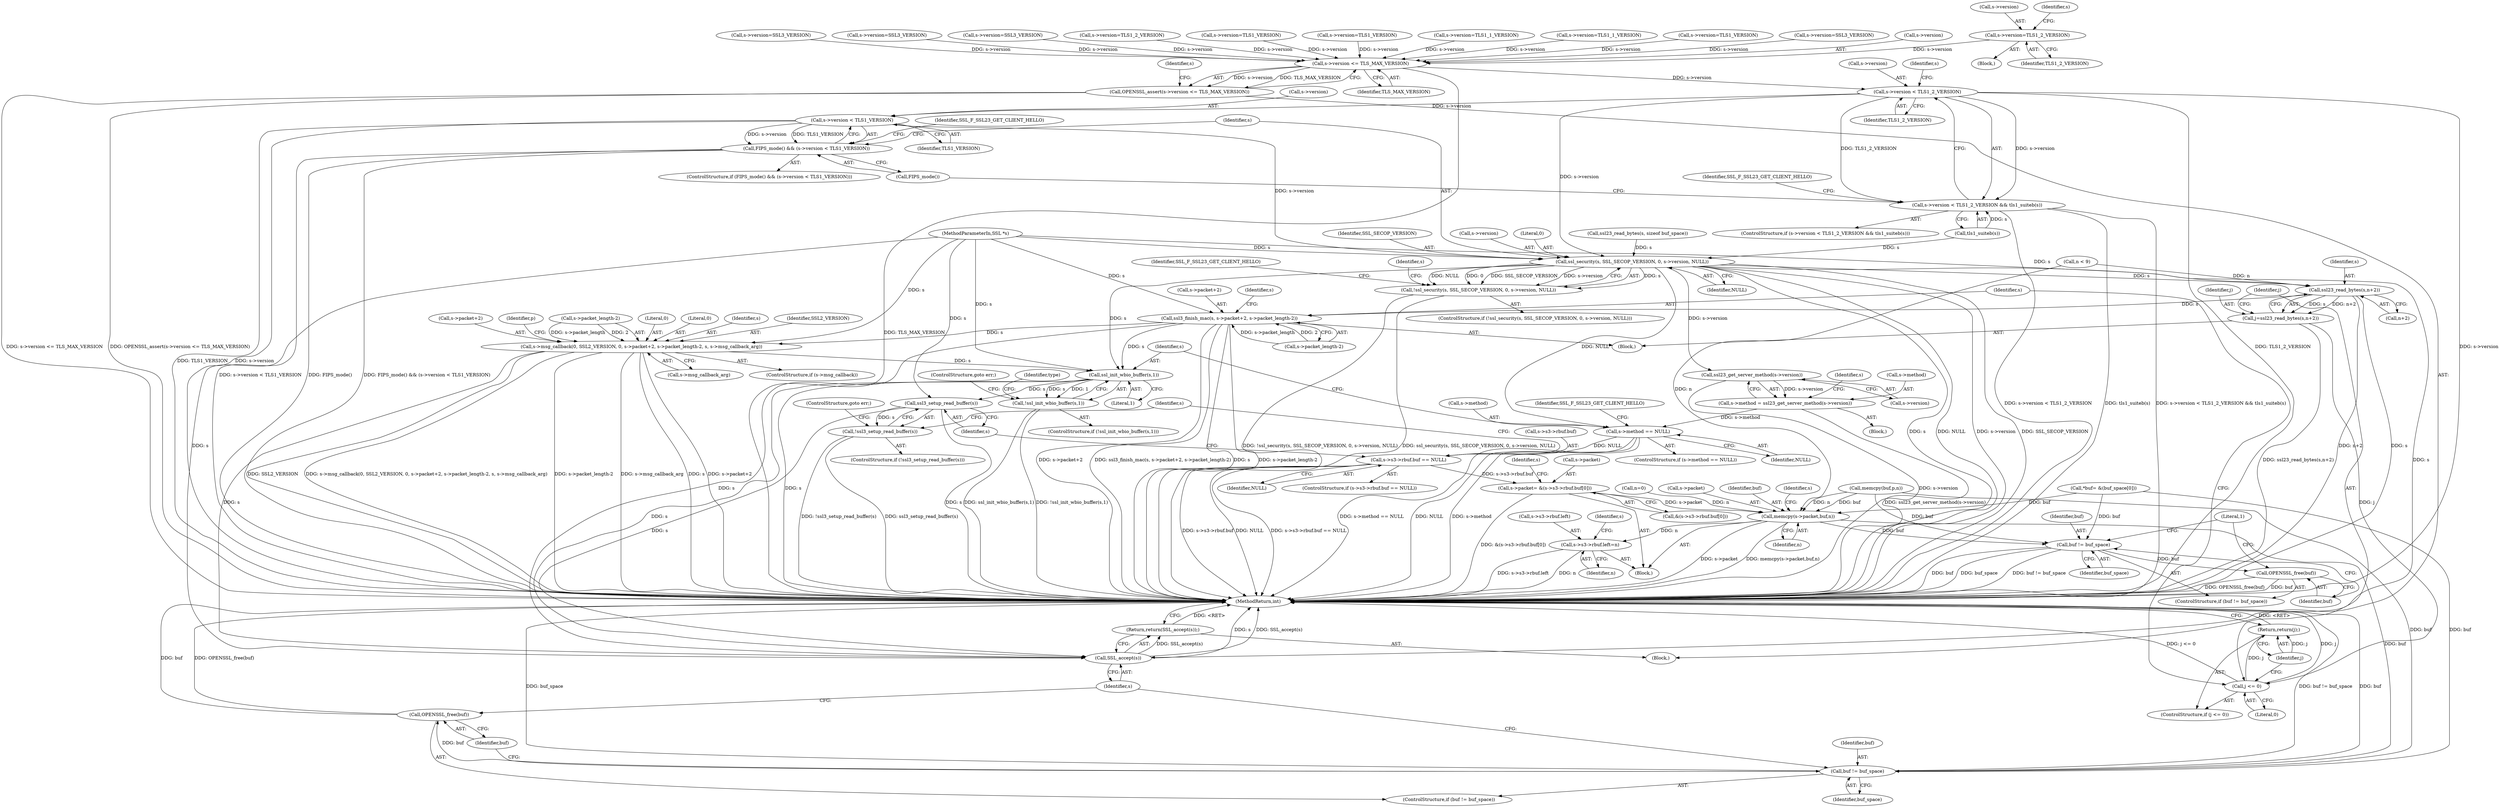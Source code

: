 digraph "0_openssl_392fa7a952e97d82eac6958c81ed1e256e6b8ca5@pointer" {
"1000312" [label="(Call,s->version=TLS1_2_VERSION)"];
"1000689" [label="(Call,s->version <= TLS_MAX_VERSION)"];
"1000688" [label="(Call,OPENSSL_assert(s->version <= TLS_MAX_VERSION))"];
"1000696" [label="(Call,s->version < TLS1_2_VERSION)"];
"1000695" [label="(Call,s->version < TLS1_2_VERSION && tls1_suiteb(s))"];
"1000711" [label="(Call,s->version < TLS1_VERSION)"];
"1000709" [label="(Call,FIPS_mode() && (s->version < TLS1_VERSION))"];
"1000723" [label="(Call,ssl_security(s, SSL_SECOP_VERSION, 0, s->version, NULL))"];
"1000722" [label="(Call,!ssl_security(s, SSL_SECOP_VERSION, 0, s->version, NULL))"];
"1000800" [label="(Call,ssl23_read_bytes(s,n+2))"];
"1000798" [label="(Call,j=ssl23_read_bytes(s,n+2))"];
"1000806" [label="(Call,j <= 0)"];
"1000809" [label="(Return,return(j);)"];
"1000811" [label="(Call,ssl3_finish_mac(s, s->packet+2, s->packet_length-2))"];
"1000827" [label="(Call,s->msg_callback(0, SSL2_VERSION, 0, s->packet+2, s->packet_length-2, s, s->msg_callback_arg))"];
"1001117" [label="(Call,ssl_init_wbio_buffer(s,1))"];
"1001116" [label="(Call,!ssl_init_wbio_buffer(s,1))"];
"1001148" [label="(Call,ssl3_setup_read_buffer(s))"];
"1001147" [label="(Call,!ssl3_setup_read_buffer(s))"];
"1001261" [label="(Call,SSL_accept(s))"];
"1001260" [label="(Return,return(SSL_accept(s));)"];
"1001100" [label="(Call,ssl23_get_server_method(s->version))"];
"1001096" [label="(Call,s->method = ssl23_get_server_method(s->version))"];
"1001105" [label="(Call,s->method == NULL)"];
"1001137" [label="(Call,s->s3->rbuf.buf == NULL)"];
"1001151" [label="(Call,s->packet= &(s->s3->rbuf.buf[0]))"];
"1001165" [label="(Call,memcpy(s->packet,buf,n))"];
"1001171" [label="(Call,s->s3->rbuf.left=n)"];
"1001255" [label="(Call,buf != buf_space)"];
"1001258" [label="(Call,OPENSSL_free(buf))"];
"1001265" [label="(Call,buf != buf_space)"];
"1001268" [label="(Call,OPENSSL_free(buf))"];
"1001115" [label="(ControlStructure,if (!ssl_init_wbio_buffer(s,1)))"];
"1000693" [label="(Identifier,TLS_MAX_VERSION)"];
"1000841" [label="(Identifier,s)"];
"1001262" [label="(Identifier,s)"];
"1000809" [label="(Return,return(j);)"];
"1000790" [label="(Call,n < 9)"];
"1001145" [label="(Identifier,NULL)"];
"1001175" [label="(Identifier,s)"];
"1001170" [label="(Identifier,n)"];
"1000805" [label="(ControlStructure,if (j <= 0))"];
"1001138" [label="(Call,s->s3->rbuf.buf)"];
"1001100" [label="(Call,ssl23_get_server_method(s->version))"];
"1001169" [label="(Identifier,buf)"];
"1001101" [label="(Call,s->version)"];
"1000812" [label="(Identifier,s)"];
"1000695" [label="(Call,s->version < TLS1_2_VERSION && tls1_suiteb(s))"];
"1001155" [label="(Call,&(s->s3->rbuf.buf[0]))"];
"1001267" [label="(Identifier,buf_space)"];
"1000696" [label="(Call,s->version < TLS1_2_VERSION)"];
"1001171" [label="(Call,s->s3->rbuf.left=n)"];
"1000313" [label="(Call,s->version)"];
"1000316" [label="(Identifier,TLS1_2_VERSION)"];
"1000727" [label="(Call,s->version)"];
"1001107" [label="(Identifier,s)"];
"1000356" [label="(Call,s->version=TLS1_VERSION)"];
"1001257" [label="(Identifier,buf_space)"];
"1001184" [label="(Identifier,s)"];
"1000726" [label="(Literal,0)"];
"1000319" [label="(Identifier,s)"];
"1001151" [label="(Call,s->packet= &(s->s3->rbuf.buf[0]))"];
"1000606" [label="(Call,s->version=SSL3_VERSION)"];
"1001118" [label="(Identifier,s)"];
"1001117" [label="(Call,ssl_init_wbio_buffer(s,1))"];
"1000829" [label="(Identifier,SSL2_VERSION)"];
"1000831" [label="(Call,s->packet+2)"];
"1000688" [label="(Call,OPENSSL_assert(s->version <= TLS_MAX_VERSION))"];
"1001150" [label="(ControlStructure,goto err;)"];
"1000802" [label="(Call,n+2)"];
"1001097" [label="(Call,s->method)"];
"1000730" [label="(Identifier,NULL)"];
"1000148" [label="(MethodParameterIn,SSL *s)"];
"1001136" [label="(ControlStructure,if (s->s3->rbuf.buf == NULL))"];
"1000846" [label="(Identifier,p)"];
"1001256" [label="(Identifier,buf)"];
"1001258" [label="(Call,OPENSSL_free(buf))"];
"1000215" [label="(Call,memcpy(buf,p,n))"];
"1000801" [label="(Identifier,s)"];
"1001165" [label="(Call,memcpy(s->packet,buf,n))"];
"1000690" [label="(Call,s->version)"];
"1001260" [label="(Return,return(SSL_accept(s));)"];
"1001268" [label="(Call,OPENSSL_free(buf))"];
"1001269" [label="(Identifier,buf)"];
"1001272" [label="(Literal,1)"];
"1001137" [label="(Call,s->s3->rbuf.buf == NULL)"];
"1000689" [label="(Call,s->version <= TLS_MAX_VERSION)"];
"1000406" [label="(Call,s->version=SSL3_VERSION)"];
"1000149" [label="(Block,)"];
"1000742" [label="(Block,)"];
"1000823" [label="(ControlStructure,if (s->msg_callback))"];
"1000698" [label="(Identifier,s)"];
"1001264" [label="(ControlStructure,if (buf != buf_space))"];
"1000588" [label="(Call,s->version=SSL3_VERSION)"];
"1001266" [label="(Identifier,buf)"];
"1001096" [label="(Call,s->method = ssl23_get_server_method(s->version))"];
"1000722" [label="(Call,!ssl_security(s, SSL_SECOP_VERSION, 0, s->version, NULL))"];
"1000810" [label="(Identifier,j)"];
"1001120" [label="(ControlStructure,goto err;)"];
"1001179" [label="(Identifier,n)"];
"1000836" [label="(Call,s->packet_length-2)"];
"1001116" [label="(Call,!ssl_init_wbio_buffer(s,1))"];
"1000375" [label="(Call,s->version=SSL3_VERSION)"];
"1001119" [label="(Literal,1)"];
"1000531" [label="(Call,s->version=TLS1_2_VERSION)"];
"1001152" [label="(Call,s->packet)"];
"1001254" [label="(ControlStructure,if (buf != buf_space))"];
"1000808" [label="(Literal,0)"];
"1001259" [label="(Identifier,buf)"];
"1001105" [label="(Call,s->method == NULL)"];
"1001104" [label="(ControlStructure,if (s->method == NULL))"];
"1001149" [label="(Identifier,s)"];
"1000167" [label="(Call,n=0)"];
"1000694" [label="(ControlStructure,if (s->version < TLS1_2_VERSION && tls1_suiteb(s)))"];
"1001265" [label="(Call,buf != buf_space)"];
"1000623" [label="(Call,s->version=TLS1_VERSION)"];
"1001148" [label="(Call,ssl3_setup_read_buffer(s))"];
"1001273" [label="(MethodReturn,int)"];
"1000733" [label="(Identifier,SSL_F_SSL23_GET_CLIENT_HELLO)"];
"1000715" [label="(Identifier,TLS1_VERSION)"];
"1000700" [label="(Identifier,TLS1_2_VERSION)"];
"1000724" [label="(Identifier,s)"];
"1000571" [label="(Call,s->version=TLS1_VERSION)"];
"1000800" [label="(Call,ssl23_read_bytes(s,n+2))"];
"1000152" [label="(Call,*buf= &(buf_space[0]))"];
"1000723" [label="(Call,ssl_security(s, SSL_SECOP_VERSION, 0, s->version, NULL))"];
"1001255" [label="(Call,buf != buf_space)"];
"1001153" [label="(Identifier,s)"];
"1001112" [label="(Identifier,SSL_F_SSL23_GET_CLIENT_HELLO)"];
"1000807" [label="(Identifier,j)"];
"1001106" [label="(Call,s->method)"];
"1001172" [label="(Call,s->s3->rbuf.left)"];
"1000709" [label="(Call,FIPS_mode() && (s->version < TLS1_VERSION))"];
"1000739" [label="(Identifier,s)"];
"1000199" [label="(Call,ssl23_read_bytes(s, sizeof buf_space))"];
"1000818" [label="(Call,s->packet_length-2)"];
"1000701" [label="(Call,tls1_suiteb(s))"];
"1000811" [label="(Call,ssl3_finish_mac(s, s->packet+2, s->packet_length-2))"];
"1000710" [label="(Call,FIPS_mode())"];
"1000697" [label="(Call,s->version)"];
"1000721" [label="(ControlStructure,if (!ssl_security(s, SSL_SECOP_VERSION, 0, s->version, NULL)))"];
"1001261" [label="(Call,SSL_accept(s))"];
"1000827" [label="(Call,s->msg_callback(0, SSL2_VERSION, 0, s->packet+2, s->packet_length-2, s, s->msg_callback_arg))"];
"1000828" [label="(Literal,0)"];
"1001166" [label="(Call,s->packet)"];
"1000806" [label="(Call,j <= 0)"];
"1000718" [label="(Identifier,SSL_F_SSL23_GET_CLIENT_HELLO)"];
"1001147" [label="(Call,!ssl3_setup_read_buffer(s))"];
"1000712" [label="(Call,s->version)"];
"1001125" [label="(Block,)"];
"1000702" [label="(Identifier,s)"];
"1000311" [label="(Block,)"];
"1000312" [label="(Call,s->version=TLS1_2_VERSION)"];
"1000798" [label="(Call,j=ssl23_read_bytes(s,n+2))"];
"1000708" [label="(ControlStructure,if (FIPS_mode() && (s->version < TLS1_VERSION)))"];
"1000813" [label="(Call,s->packet+2)"];
"1001146" [label="(ControlStructure,if (!ssl3_setup_read_buffer(s)))"];
"1000825" [label="(Identifier,s)"];
"1000711" [label="(Call,s->version < TLS1_VERSION)"];
"1001109" [label="(Identifier,NULL)"];
"1000830" [label="(Literal,0)"];
"1001123" [label="(Identifier,type)"];
"1000799" [label="(Identifier,j)"];
"1001095" [label="(Block,)"];
"1000842" [label="(Call,s->msg_callback_arg)"];
"1000554" [label="(Call,s->version=TLS1_1_VERSION)"];
"1000705" [label="(Identifier,SSL_F_SSL23_GET_CLIENT_HELLO)"];
"1000337" [label="(Call,s->version=TLS1_1_VERSION)"];
"1001167" [label="(Identifier,s)"];
"1000725" [label="(Identifier,SSL_SECOP_VERSION)"];
"1000312" -> "1000311"  [label="AST: "];
"1000312" -> "1000316"  [label="CFG: "];
"1000313" -> "1000312"  [label="AST: "];
"1000316" -> "1000312"  [label="AST: "];
"1000319" -> "1000312"  [label="CFG: "];
"1000312" -> "1000689"  [label="DDG: s->version"];
"1000689" -> "1000688"  [label="AST: "];
"1000689" -> "1000693"  [label="CFG: "];
"1000690" -> "1000689"  [label="AST: "];
"1000693" -> "1000689"  [label="AST: "];
"1000688" -> "1000689"  [label="CFG: "];
"1000689" -> "1001273"  [label="DDG: TLS_MAX_VERSION"];
"1000689" -> "1000688"  [label="DDG: s->version"];
"1000689" -> "1000688"  [label="DDG: TLS_MAX_VERSION"];
"1000606" -> "1000689"  [label="DDG: s->version"];
"1000375" -> "1000689"  [label="DDG: s->version"];
"1000588" -> "1000689"  [label="DDG: s->version"];
"1000356" -> "1000689"  [label="DDG: s->version"];
"1000406" -> "1000689"  [label="DDG: s->version"];
"1000623" -> "1000689"  [label="DDG: s->version"];
"1000554" -> "1000689"  [label="DDG: s->version"];
"1000337" -> "1000689"  [label="DDG: s->version"];
"1000571" -> "1000689"  [label="DDG: s->version"];
"1000531" -> "1000689"  [label="DDG: s->version"];
"1000689" -> "1000696"  [label="DDG: s->version"];
"1000688" -> "1000149"  [label="AST: "];
"1000698" -> "1000688"  [label="CFG: "];
"1000688" -> "1001273"  [label="DDG: s->version <= TLS_MAX_VERSION"];
"1000688" -> "1001273"  [label="DDG: OPENSSL_assert(s->version <= TLS_MAX_VERSION)"];
"1000696" -> "1000695"  [label="AST: "];
"1000696" -> "1000700"  [label="CFG: "];
"1000697" -> "1000696"  [label="AST: "];
"1000700" -> "1000696"  [label="AST: "];
"1000702" -> "1000696"  [label="CFG: "];
"1000695" -> "1000696"  [label="CFG: "];
"1000696" -> "1001273"  [label="DDG: TLS1_2_VERSION"];
"1000696" -> "1001273"  [label="DDG: s->version"];
"1000696" -> "1000695"  [label="DDG: s->version"];
"1000696" -> "1000695"  [label="DDG: TLS1_2_VERSION"];
"1000696" -> "1000711"  [label="DDG: s->version"];
"1000696" -> "1000723"  [label="DDG: s->version"];
"1000695" -> "1000694"  [label="AST: "];
"1000695" -> "1000701"  [label="CFG: "];
"1000701" -> "1000695"  [label="AST: "];
"1000705" -> "1000695"  [label="CFG: "];
"1000710" -> "1000695"  [label="CFG: "];
"1000695" -> "1001273"  [label="DDG: s->version < TLS1_2_VERSION && tls1_suiteb(s)"];
"1000695" -> "1001273"  [label="DDG: s->version < TLS1_2_VERSION"];
"1000695" -> "1001273"  [label="DDG: tls1_suiteb(s)"];
"1000701" -> "1000695"  [label="DDG: s"];
"1000711" -> "1000709"  [label="AST: "];
"1000711" -> "1000715"  [label="CFG: "];
"1000712" -> "1000711"  [label="AST: "];
"1000715" -> "1000711"  [label="AST: "];
"1000709" -> "1000711"  [label="CFG: "];
"1000711" -> "1001273"  [label="DDG: TLS1_VERSION"];
"1000711" -> "1001273"  [label="DDG: s->version"];
"1000711" -> "1000709"  [label="DDG: s->version"];
"1000711" -> "1000709"  [label="DDG: TLS1_VERSION"];
"1000711" -> "1000723"  [label="DDG: s->version"];
"1000709" -> "1000708"  [label="AST: "];
"1000709" -> "1000710"  [label="CFG: "];
"1000710" -> "1000709"  [label="AST: "];
"1000718" -> "1000709"  [label="CFG: "];
"1000724" -> "1000709"  [label="CFG: "];
"1000709" -> "1001273"  [label="DDG: FIPS_mode() && (s->version < TLS1_VERSION)"];
"1000709" -> "1001273"  [label="DDG: s->version < TLS1_VERSION"];
"1000709" -> "1001273"  [label="DDG: FIPS_mode()"];
"1000723" -> "1000722"  [label="AST: "];
"1000723" -> "1000730"  [label="CFG: "];
"1000724" -> "1000723"  [label="AST: "];
"1000725" -> "1000723"  [label="AST: "];
"1000726" -> "1000723"  [label="AST: "];
"1000727" -> "1000723"  [label="AST: "];
"1000730" -> "1000723"  [label="AST: "];
"1000722" -> "1000723"  [label="CFG: "];
"1000723" -> "1001273"  [label="DDG: s"];
"1000723" -> "1001273"  [label="DDG: NULL"];
"1000723" -> "1001273"  [label="DDG: s->version"];
"1000723" -> "1001273"  [label="DDG: SSL_SECOP_VERSION"];
"1000723" -> "1000722"  [label="DDG: s"];
"1000723" -> "1000722"  [label="DDG: NULL"];
"1000723" -> "1000722"  [label="DDG: 0"];
"1000723" -> "1000722"  [label="DDG: SSL_SECOP_VERSION"];
"1000723" -> "1000722"  [label="DDG: s->version"];
"1000199" -> "1000723"  [label="DDG: s"];
"1000701" -> "1000723"  [label="DDG: s"];
"1000148" -> "1000723"  [label="DDG: s"];
"1000723" -> "1000800"  [label="DDG: s"];
"1000723" -> "1001100"  [label="DDG: s->version"];
"1000723" -> "1001105"  [label="DDG: NULL"];
"1000723" -> "1001117"  [label="DDG: s"];
"1000723" -> "1001261"  [label="DDG: s"];
"1000722" -> "1000721"  [label="AST: "];
"1000733" -> "1000722"  [label="CFG: "];
"1000739" -> "1000722"  [label="CFG: "];
"1000722" -> "1001273"  [label="DDG: !ssl_security(s, SSL_SECOP_VERSION, 0, s->version, NULL)"];
"1000722" -> "1001273"  [label="DDG: ssl_security(s, SSL_SECOP_VERSION, 0, s->version, NULL)"];
"1000800" -> "1000798"  [label="AST: "];
"1000800" -> "1000802"  [label="CFG: "];
"1000801" -> "1000800"  [label="AST: "];
"1000802" -> "1000800"  [label="AST: "];
"1000798" -> "1000800"  [label="CFG: "];
"1000800" -> "1001273"  [label="DDG: n+2"];
"1000800" -> "1001273"  [label="DDG: s"];
"1000800" -> "1000798"  [label="DDG: s"];
"1000800" -> "1000798"  [label="DDG: n+2"];
"1000148" -> "1000800"  [label="DDG: s"];
"1000790" -> "1000800"  [label="DDG: n"];
"1000800" -> "1000811"  [label="DDG: s"];
"1000798" -> "1000742"  [label="AST: "];
"1000799" -> "1000798"  [label="AST: "];
"1000807" -> "1000798"  [label="CFG: "];
"1000798" -> "1001273"  [label="DDG: ssl23_read_bytes(s,n+2)"];
"1000798" -> "1000806"  [label="DDG: j"];
"1000806" -> "1000805"  [label="AST: "];
"1000806" -> "1000808"  [label="CFG: "];
"1000807" -> "1000806"  [label="AST: "];
"1000808" -> "1000806"  [label="AST: "];
"1000810" -> "1000806"  [label="CFG: "];
"1000812" -> "1000806"  [label="CFG: "];
"1000806" -> "1001273"  [label="DDG: j"];
"1000806" -> "1001273"  [label="DDG: j <= 0"];
"1000806" -> "1000809"  [label="DDG: j"];
"1000809" -> "1000805"  [label="AST: "];
"1000809" -> "1000810"  [label="CFG: "];
"1000810" -> "1000809"  [label="AST: "];
"1001273" -> "1000809"  [label="CFG: "];
"1000809" -> "1001273"  [label="DDG: <RET>"];
"1000810" -> "1000809"  [label="DDG: j"];
"1000811" -> "1000742"  [label="AST: "];
"1000811" -> "1000818"  [label="CFG: "];
"1000812" -> "1000811"  [label="AST: "];
"1000813" -> "1000811"  [label="AST: "];
"1000818" -> "1000811"  [label="AST: "];
"1000825" -> "1000811"  [label="CFG: "];
"1000811" -> "1001273"  [label="DDG: s->packet_length-2"];
"1000811" -> "1001273"  [label="DDG: s->packet+2"];
"1000811" -> "1001273"  [label="DDG: ssl3_finish_mac(s, s->packet+2, s->packet_length-2)"];
"1000811" -> "1001273"  [label="DDG: s"];
"1000148" -> "1000811"  [label="DDG: s"];
"1000818" -> "1000811"  [label="DDG: s->packet_length"];
"1000818" -> "1000811"  [label="DDG: 2"];
"1000811" -> "1000827"  [label="DDG: s"];
"1000811" -> "1001117"  [label="DDG: s"];
"1000811" -> "1001261"  [label="DDG: s"];
"1000827" -> "1000823"  [label="AST: "];
"1000827" -> "1000842"  [label="CFG: "];
"1000828" -> "1000827"  [label="AST: "];
"1000829" -> "1000827"  [label="AST: "];
"1000830" -> "1000827"  [label="AST: "];
"1000831" -> "1000827"  [label="AST: "];
"1000836" -> "1000827"  [label="AST: "];
"1000841" -> "1000827"  [label="AST: "];
"1000842" -> "1000827"  [label="AST: "];
"1000846" -> "1000827"  [label="CFG: "];
"1000827" -> "1001273"  [label="DDG: SSL2_VERSION"];
"1000827" -> "1001273"  [label="DDG: s->msg_callback(0, SSL2_VERSION, 0, s->packet+2, s->packet_length-2, s, s->msg_callback_arg)"];
"1000827" -> "1001273"  [label="DDG: s->packet_length-2"];
"1000827" -> "1001273"  [label="DDG: s->msg_callback_arg"];
"1000827" -> "1001273"  [label="DDG: s"];
"1000827" -> "1001273"  [label="DDG: s->packet+2"];
"1000836" -> "1000827"  [label="DDG: s->packet_length"];
"1000836" -> "1000827"  [label="DDG: 2"];
"1000148" -> "1000827"  [label="DDG: s"];
"1000827" -> "1001117"  [label="DDG: s"];
"1000827" -> "1001261"  [label="DDG: s"];
"1001117" -> "1001116"  [label="AST: "];
"1001117" -> "1001119"  [label="CFG: "];
"1001118" -> "1001117"  [label="AST: "];
"1001119" -> "1001117"  [label="AST: "];
"1001116" -> "1001117"  [label="CFG: "];
"1001117" -> "1001273"  [label="DDG: s"];
"1001117" -> "1001116"  [label="DDG: s"];
"1001117" -> "1001116"  [label="DDG: 1"];
"1000148" -> "1001117"  [label="DDG: s"];
"1001117" -> "1001148"  [label="DDG: s"];
"1001117" -> "1001261"  [label="DDG: s"];
"1001116" -> "1001115"  [label="AST: "];
"1001120" -> "1001116"  [label="CFG: "];
"1001123" -> "1001116"  [label="CFG: "];
"1001116" -> "1001273"  [label="DDG: !ssl_init_wbio_buffer(s,1)"];
"1001116" -> "1001273"  [label="DDG: ssl_init_wbio_buffer(s,1)"];
"1001148" -> "1001147"  [label="AST: "];
"1001148" -> "1001149"  [label="CFG: "];
"1001149" -> "1001148"  [label="AST: "];
"1001147" -> "1001148"  [label="CFG: "];
"1001148" -> "1001273"  [label="DDG: s"];
"1001148" -> "1001147"  [label="DDG: s"];
"1000148" -> "1001148"  [label="DDG: s"];
"1001148" -> "1001261"  [label="DDG: s"];
"1001147" -> "1001146"  [label="AST: "];
"1001150" -> "1001147"  [label="CFG: "];
"1001153" -> "1001147"  [label="CFG: "];
"1001147" -> "1001273"  [label="DDG: ssl3_setup_read_buffer(s)"];
"1001147" -> "1001273"  [label="DDG: !ssl3_setup_read_buffer(s)"];
"1001261" -> "1001260"  [label="AST: "];
"1001261" -> "1001262"  [label="CFG: "];
"1001262" -> "1001261"  [label="AST: "];
"1001260" -> "1001261"  [label="CFG: "];
"1001261" -> "1001273"  [label="DDG: s"];
"1001261" -> "1001273"  [label="DDG: SSL_accept(s)"];
"1001261" -> "1001260"  [label="DDG: SSL_accept(s)"];
"1000148" -> "1001261"  [label="DDG: s"];
"1001260" -> "1000149"  [label="AST: "];
"1001273" -> "1001260"  [label="CFG: "];
"1001260" -> "1001273"  [label="DDG: <RET>"];
"1001100" -> "1001096"  [label="AST: "];
"1001100" -> "1001101"  [label="CFG: "];
"1001101" -> "1001100"  [label="AST: "];
"1001096" -> "1001100"  [label="CFG: "];
"1001100" -> "1001273"  [label="DDG: s->version"];
"1001100" -> "1001096"  [label="DDG: s->version"];
"1001096" -> "1001095"  [label="AST: "];
"1001097" -> "1001096"  [label="AST: "];
"1001107" -> "1001096"  [label="CFG: "];
"1001096" -> "1001273"  [label="DDG: ssl23_get_server_method(s->version)"];
"1001096" -> "1001105"  [label="DDG: s->method"];
"1001105" -> "1001104"  [label="AST: "];
"1001105" -> "1001109"  [label="CFG: "];
"1001106" -> "1001105"  [label="AST: "];
"1001109" -> "1001105"  [label="AST: "];
"1001112" -> "1001105"  [label="CFG: "];
"1001118" -> "1001105"  [label="CFG: "];
"1001105" -> "1001273"  [label="DDG: s->method == NULL"];
"1001105" -> "1001273"  [label="DDG: NULL"];
"1001105" -> "1001273"  [label="DDG: s->method"];
"1001105" -> "1001137"  [label="DDG: NULL"];
"1001137" -> "1001136"  [label="AST: "];
"1001137" -> "1001145"  [label="CFG: "];
"1001138" -> "1001137"  [label="AST: "];
"1001145" -> "1001137"  [label="AST: "];
"1001149" -> "1001137"  [label="CFG: "];
"1001153" -> "1001137"  [label="CFG: "];
"1001137" -> "1001273"  [label="DDG: s->s3->rbuf.buf == NULL"];
"1001137" -> "1001273"  [label="DDG: s->s3->rbuf.buf"];
"1001137" -> "1001273"  [label="DDG: NULL"];
"1001137" -> "1001151"  [label="DDG: s->s3->rbuf.buf"];
"1001151" -> "1001125"  [label="AST: "];
"1001151" -> "1001155"  [label="CFG: "];
"1001152" -> "1001151"  [label="AST: "];
"1001155" -> "1001151"  [label="AST: "];
"1001167" -> "1001151"  [label="CFG: "];
"1001151" -> "1001273"  [label="DDG: &(s->s3->rbuf.buf[0])"];
"1001151" -> "1001165"  [label="DDG: s->packet"];
"1001165" -> "1001125"  [label="AST: "];
"1001165" -> "1001170"  [label="CFG: "];
"1001166" -> "1001165"  [label="AST: "];
"1001169" -> "1001165"  [label="AST: "];
"1001170" -> "1001165"  [label="AST: "];
"1001175" -> "1001165"  [label="CFG: "];
"1001165" -> "1001273"  [label="DDG: s->packet"];
"1001165" -> "1001273"  [label="DDG: memcpy(s->packet,buf,n)"];
"1000215" -> "1001165"  [label="DDG: buf"];
"1000215" -> "1001165"  [label="DDG: n"];
"1000152" -> "1001165"  [label="DDG: buf"];
"1000167" -> "1001165"  [label="DDG: n"];
"1000790" -> "1001165"  [label="DDG: n"];
"1001165" -> "1001171"  [label="DDG: n"];
"1001165" -> "1001255"  [label="DDG: buf"];
"1001165" -> "1001265"  [label="DDG: buf"];
"1001171" -> "1001125"  [label="AST: "];
"1001171" -> "1001179"  [label="CFG: "];
"1001172" -> "1001171"  [label="AST: "];
"1001179" -> "1001171"  [label="AST: "];
"1001184" -> "1001171"  [label="CFG: "];
"1001171" -> "1001273"  [label="DDG: s->s3->rbuf.left"];
"1001171" -> "1001273"  [label="DDG: n"];
"1001255" -> "1001254"  [label="AST: "];
"1001255" -> "1001257"  [label="CFG: "];
"1001256" -> "1001255"  [label="AST: "];
"1001257" -> "1001255"  [label="AST: "];
"1001259" -> "1001255"  [label="CFG: "];
"1001262" -> "1001255"  [label="CFG: "];
"1001255" -> "1001273"  [label="DDG: buf_space"];
"1001255" -> "1001273"  [label="DDG: buf != buf_space"];
"1001255" -> "1001273"  [label="DDG: buf"];
"1000215" -> "1001255"  [label="DDG: buf"];
"1000152" -> "1001255"  [label="DDG: buf"];
"1001255" -> "1001258"  [label="DDG: buf"];
"1001258" -> "1001254"  [label="AST: "];
"1001258" -> "1001259"  [label="CFG: "];
"1001259" -> "1001258"  [label="AST: "];
"1001262" -> "1001258"  [label="CFG: "];
"1001258" -> "1001273"  [label="DDG: OPENSSL_free(buf)"];
"1001258" -> "1001273"  [label="DDG: buf"];
"1001265" -> "1001264"  [label="AST: "];
"1001265" -> "1001267"  [label="CFG: "];
"1001266" -> "1001265"  [label="AST: "];
"1001267" -> "1001265"  [label="AST: "];
"1001269" -> "1001265"  [label="CFG: "];
"1001272" -> "1001265"  [label="CFG: "];
"1001265" -> "1001273"  [label="DDG: buf != buf_space"];
"1001265" -> "1001273"  [label="DDG: buf"];
"1001265" -> "1001273"  [label="DDG: buf_space"];
"1000215" -> "1001265"  [label="DDG: buf"];
"1000152" -> "1001265"  [label="DDG: buf"];
"1001265" -> "1001268"  [label="DDG: buf"];
"1001268" -> "1001264"  [label="AST: "];
"1001268" -> "1001269"  [label="CFG: "];
"1001269" -> "1001268"  [label="AST: "];
"1001272" -> "1001268"  [label="CFG: "];
"1001268" -> "1001273"  [label="DDG: OPENSSL_free(buf)"];
"1001268" -> "1001273"  [label="DDG: buf"];
}
